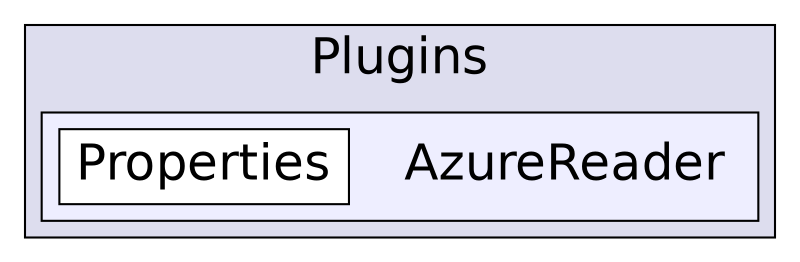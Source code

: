 digraph "C:/Users/nathanael/Documents/resizer/Plugins/AzureReader" {
  compound=true
  node [ fontsize="24", fontname="Helvetica"];
  edge [ labelfontsize="24", labelfontname="Helvetica"];
  subgraph clusterdir_0b4eaef40a1fe20bedafe9e8e719ce66 {
    graph [ bgcolor="#ddddee", pencolor="black", label="Plugins" fontname="Helvetica", fontsize="24", URL="dir_0b4eaef40a1fe20bedafe9e8e719ce66.html"]
  subgraph clusterdir_0180a56561ef8fc03464f96c253a11fa {
    graph [ bgcolor="#eeeeff", pencolor="black", label="" URL="dir_0180a56561ef8fc03464f96c253a11fa.html"];
    dir_0180a56561ef8fc03464f96c253a11fa [shape=plaintext label="AzureReader"];
    dir_2e828b591eb75879ec2be93645dbb911 [shape=box label="Properties" color="black" fillcolor="white" style="filled" URL="dir_2e828b591eb75879ec2be93645dbb911.html"];
  }
  }
}
